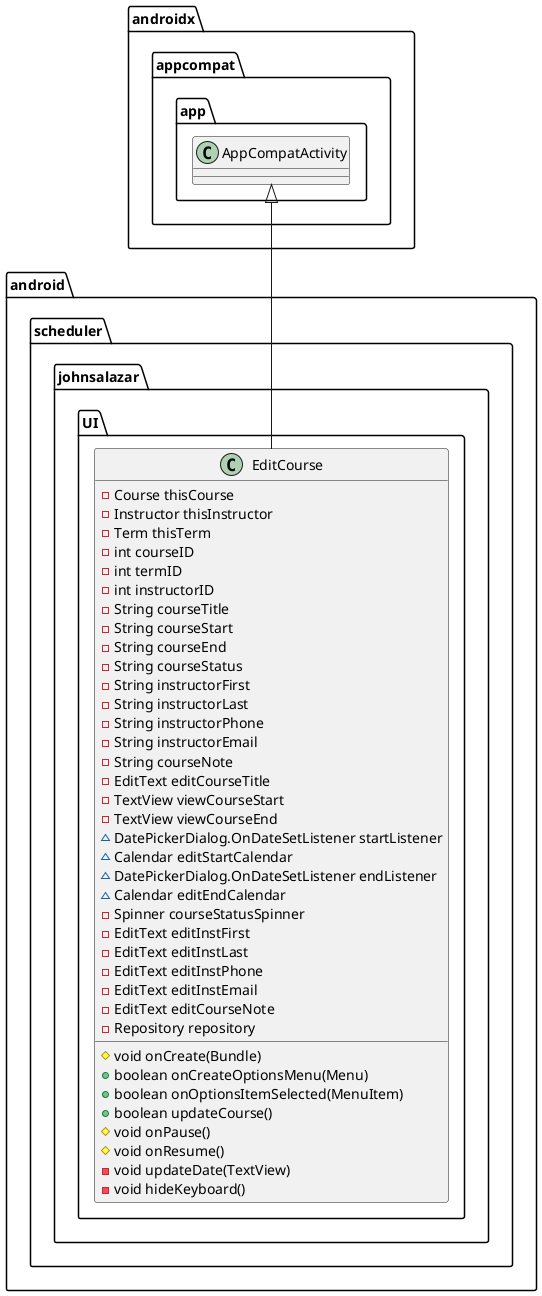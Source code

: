 @startuml
class android.scheduler.johnsalazar.UI.EditCourse {
- Course thisCourse
- Instructor thisInstructor
- Term thisTerm
- int courseID
- int termID
- int instructorID
- String courseTitle
- String courseStart
- String courseEnd
- String courseStatus
- String instructorFirst
- String instructorLast
- String instructorPhone
- String instructorEmail
- String courseNote
- EditText editCourseTitle
- TextView viewCourseStart
- TextView viewCourseEnd
~ DatePickerDialog.OnDateSetListener startListener
~ Calendar editStartCalendar
~ DatePickerDialog.OnDateSetListener endListener
~ Calendar editEndCalendar
- Spinner courseStatusSpinner
- EditText editInstFirst
- EditText editInstLast
- EditText editInstPhone
- EditText editInstEmail
- EditText editCourseNote
- Repository repository
# void onCreate(Bundle)
+ boolean onCreateOptionsMenu(Menu)
+ boolean onOptionsItemSelected(MenuItem)
+ boolean updateCourse()
# void onPause()
# void onResume()
- void updateDate(TextView)
- void hideKeyboard()
}




androidx.appcompat.app.AppCompatActivity <|-- android.scheduler.johnsalazar.UI.EditCourse
@enduml